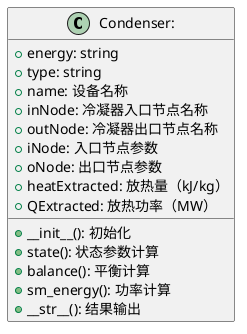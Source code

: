 @startuml

class Condenser:
{
    +energy: string
    +type: string
    +name: 设备名称
    +inNode: 冷凝器入口节点名称
    +outNode: 冷凝器出口节点名称
    +iNode: 入口节点参数
    +oNode: 出口节点参数
    +heatExtracted: 放热量（kJ/kg）
    +QExtracted: 放热功率（MW）
    +__init__(): 初始化
    +state(): 状态参数计算
    +balance(): 平衡计算
    +sm_energy(): 功率计算
    +__str__(): 结果输出
}

@enduml